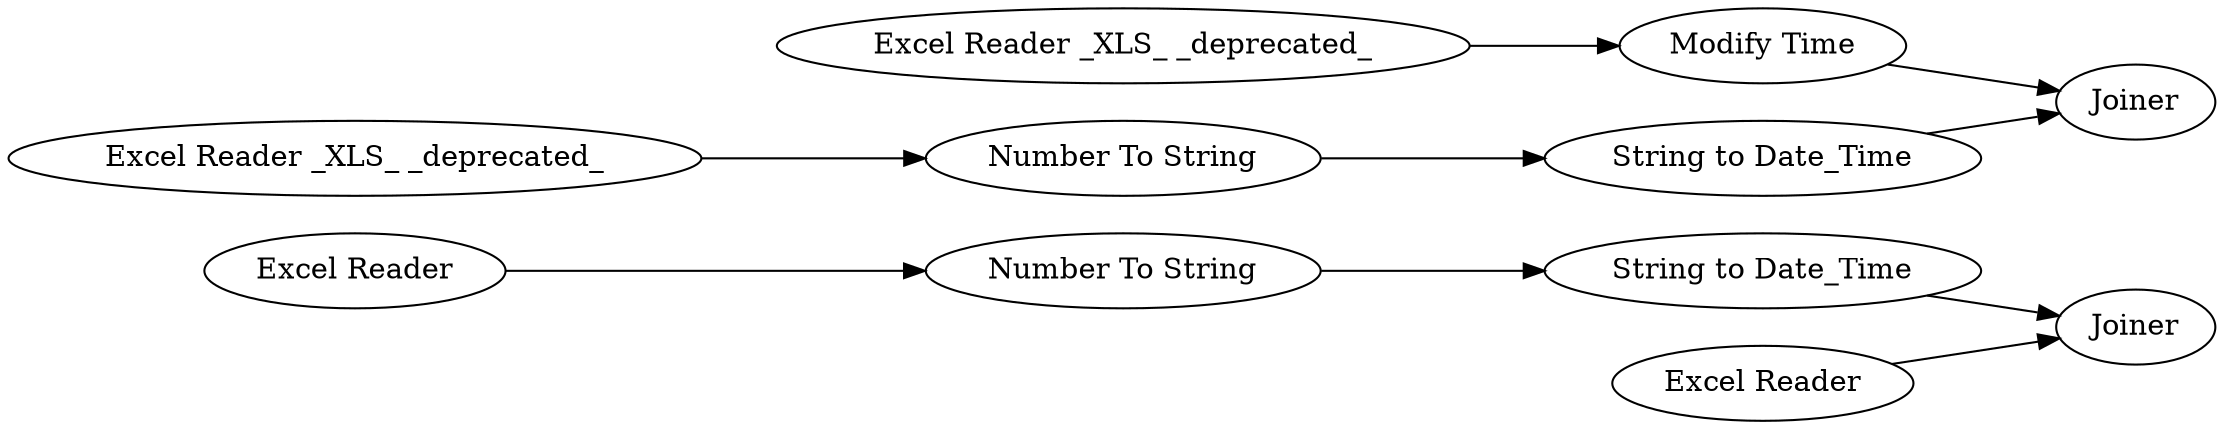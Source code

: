digraph {
	77 -> 78
	66 -> 72
	70 -> 66
	79 -> 81
	78 -> 79
	2 -> 68
	68 -> 72
	80 -> 81
	3 -> 70
	66 [label="String to Date_Time"]
	79 [label="String to Date_Time"]
	70 [label="Number To String"]
	68 [label="Modify Time"]
	72 [label=Joiner]
	77 [label="Excel Reader"]
	80 [label="Excel Reader"]
	3 [label="Excel Reader _XLS_ _deprecated_"]
	2 [label="Excel Reader _XLS_ _deprecated_"]
	81 [label=Joiner]
	78 [label="Number To String"]
	rankdir=LR
}
